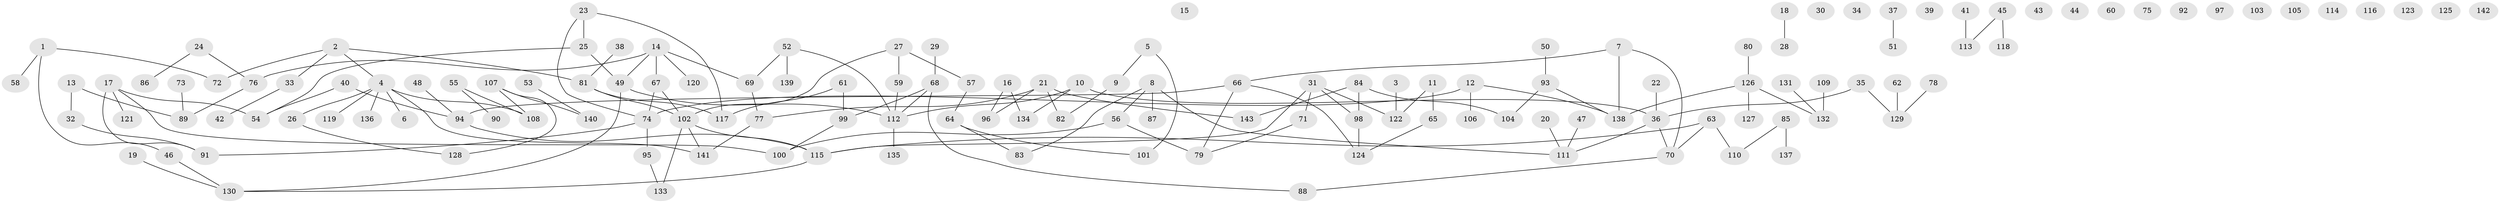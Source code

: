 // coarse degree distribution, {3: 0.25, 4: 0.05, 8: 0.025, 7: 0.075, 1: 0.225, 6: 0.025, 2: 0.25, 5: 0.075, 11: 0.025}
// Generated by graph-tools (version 1.1) at 2025/48/03/04/25 22:48:04]
// undirected, 143 vertices, 151 edges
graph export_dot {
  node [color=gray90,style=filled];
  1;
  2;
  3;
  4;
  5;
  6;
  7;
  8;
  9;
  10;
  11;
  12;
  13;
  14;
  15;
  16;
  17;
  18;
  19;
  20;
  21;
  22;
  23;
  24;
  25;
  26;
  27;
  28;
  29;
  30;
  31;
  32;
  33;
  34;
  35;
  36;
  37;
  38;
  39;
  40;
  41;
  42;
  43;
  44;
  45;
  46;
  47;
  48;
  49;
  50;
  51;
  52;
  53;
  54;
  55;
  56;
  57;
  58;
  59;
  60;
  61;
  62;
  63;
  64;
  65;
  66;
  67;
  68;
  69;
  70;
  71;
  72;
  73;
  74;
  75;
  76;
  77;
  78;
  79;
  80;
  81;
  82;
  83;
  84;
  85;
  86;
  87;
  88;
  89;
  90;
  91;
  92;
  93;
  94;
  95;
  96;
  97;
  98;
  99;
  100;
  101;
  102;
  103;
  104;
  105;
  106;
  107;
  108;
  109;
  110;
  111;
  112;
  113;
  114;
  115;
  116;
  117;
  118;
  119;
  120;
  121;
  122;
  123;
  124;
  125;
  126;
  127;
  128;
  129;
  130;
  131;
  132;
  133;
  134;
  135;
  136;
  137;
  138;
  139;
  140;
  141;
  142;
  143;
  1 -- 46;
  1 -- 58;
  1 -- 72;
  2 -- 4;
  2 -- 33;
  2 -- 72;
  2 -- 81;
  3 -- 122;
  4 -- 6;
  4 -- 26;
  4 -- 108;
  4 -- 119;
  4 -- 136;
  4 -- 141;
  5 -- 9;
  5 -- 101;
  7 -- 66;
  7 -- 70;
  7 -- 138;
  8 -- 56;
  8 -- 83;
  8 -- 87;
  8 -- 111;
  9 -- 82;
  10 -- 36;
  10 -- 112;
  10 -- 134;
  11 -- 65;
  11 -- 122;
  12 -- 74;
  12 -- 106;
  12 -- 138;
  13 -- 32;
  13 -- 89;
  14 -- 49;
  14 -- 67;
  14 -- 69;
  14 -- 76;
  14 -- 120;
  16 -- 96;
  16 -- 134;
  17 -- 54;
  17 -- 91;
  17 -- 100;
  17 -- 121;
  18 -- 28;
  19 -- 130;
  20 -- 111;
  21 -- 77;
  21 -- 82;
  21 -- 96;
  21 -- 143;
  22 -- 36;
  23 -- 25;
  23 -- 74;
  23 -- 117;
  24 -- 76;
  24 -- 86;
  25 -- 49;
  25 -- 54;
  26 -- 128;
  27 -- 57;
  27 -- 59;
  27 -- 102;
  29 -- 68;
  31 -- 71;
  31 -- 98;
  31 -- 115;
  31 -- 122;
  32 -- 91;
  33 -- 42;
  35 -- 36;
  35 -- 129;
  36 -- 70;
  36 -- 111;
  37 -- 51;
  38 -- 81;
  40 -- 54;
  40 -- 94;
  41 -- 113;
  45 -- 113;
  45 -- 118;
  46 -- 130;
  47 -- 111;
  48 -- 94;
  49 -- 112;
  49 -- 130;
  50 -- 93;
  52 -- 69;
  52 -- 112;
  52 -- 139;
  53 -- 140;
  55 -- 90;
  55 -- 108;
  56 -- 79;
  56 -- 100;
  57 -- 64;
  59 -- 112;
  61 -- 99;
  61 -- 117;
  62 -- 129;
  63 -- 70;
  63 -- 110;
  63 -- 115;
  64 -- 83;
  64 -- 101;
  65 -- 124;
  66 -- 79;
  66 -- 94;
  66 -- 124;
  67 -- 74;
  67 -- 102;
  68 -- 88;
  68 -- 99;
  68 -- 112;
  69 -- 77;
  70 -- 88;
  71 -- 79;
  73 -- 89;
  74 -- 91;
  74 -- 95;
  76 -- 89;
  77 -- 141;
  78 -- 129;
  80 -- 126;
  81 -- 102;
  81 -- 117;
  84 -- 98;
  84 -- 104;
  84 -- 143;
  85 -- 110;
  85 -- 137;
  93 -- 104;
  93 -- 138;
  94 -- 115;
  95 -- 133;
  98 -- 124;
  99 -- 100;
  102 -- 115;
  102 -- 133;
  102 -- 141;
  107 -- 108;
  107 -- 128;
  107 -- 140;
  109 -- 132;
  112 -- 135;
  115 -- 130;
  126 -- 127;
  126 -- 132;
  126 -- 138;
  131 -- 132;
}
